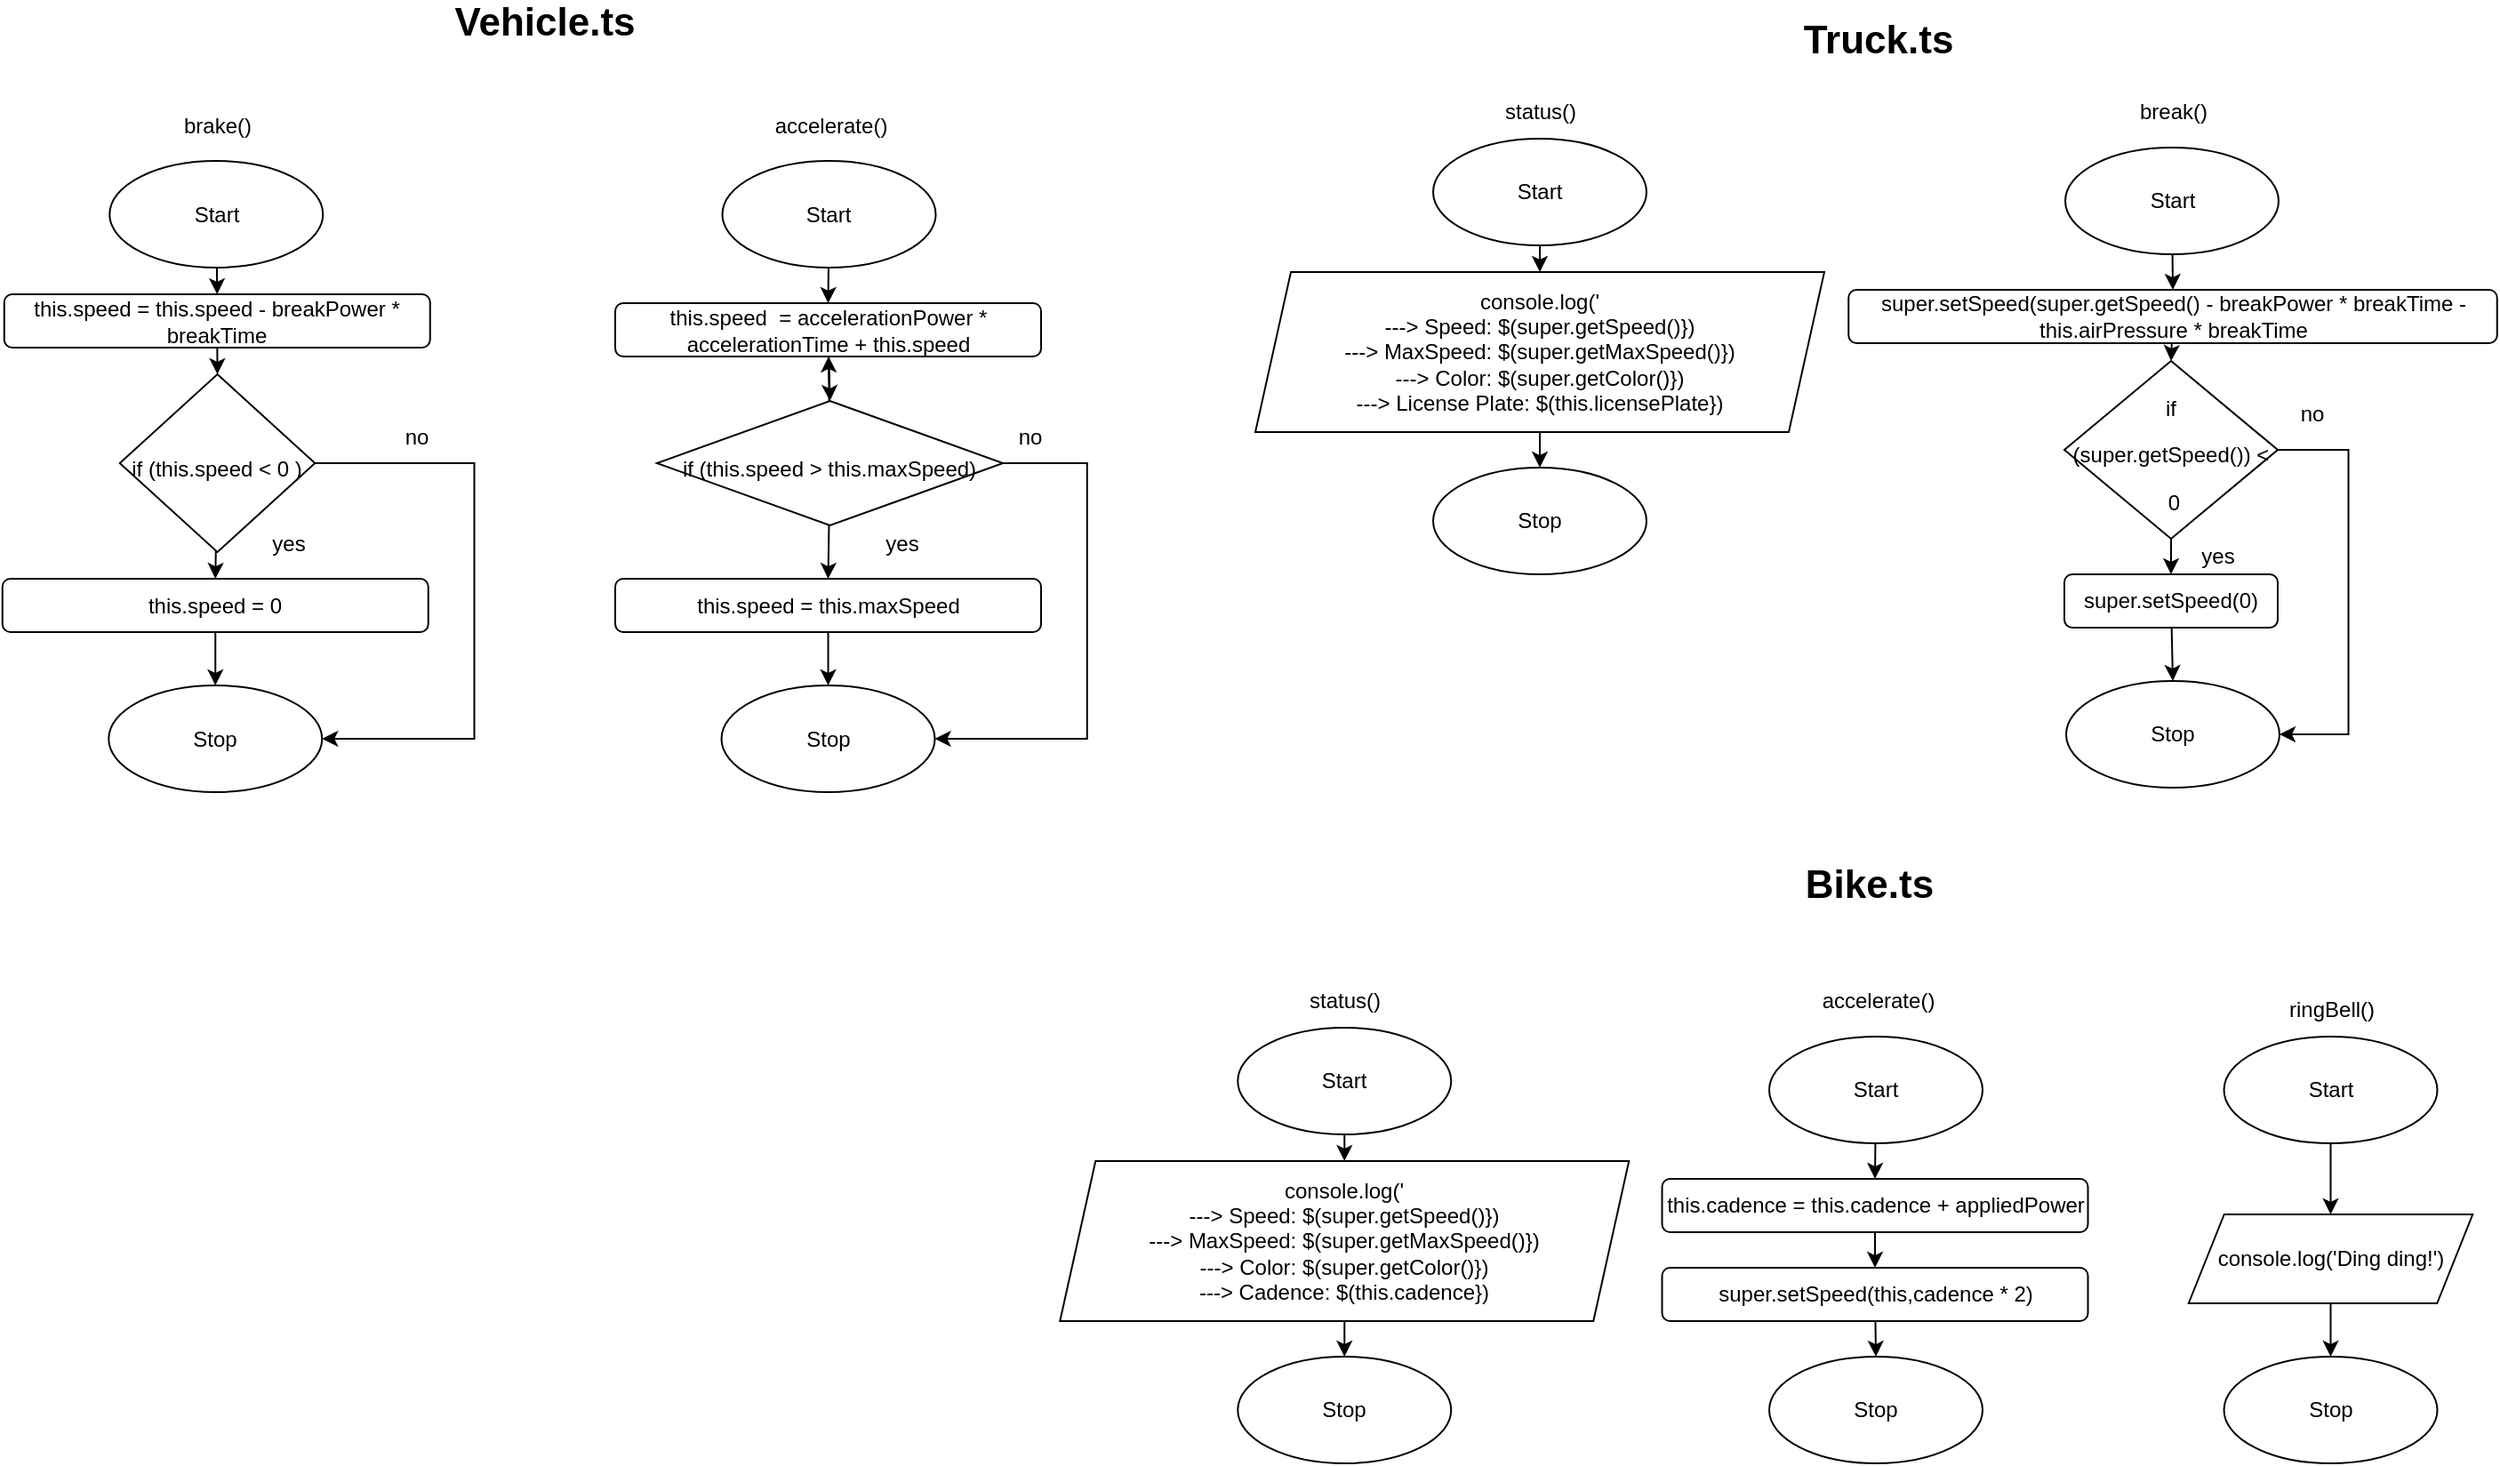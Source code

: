 <mxfile>
    <diagram id="bVoswQC8T6PlKmy4Bn8u" name="Page-1">
        <mxGraphModel dx="1901" dy="749" grid="1" gridSize="10" guides="1" tooltips="1" connect="1" arrows="1" fold="1" page="1" pageScale="1" pageWidth="827" pageHeight="1169" math="0" shadow="0">
            <root>
                <mxCell id="0"/>
                <mxCell id="1" parent="0"/>
                <mxCell id="535" style="edgeStyle=none;html=1;entryX=0.5;entryY=0;entryDx=0;entryDy=0;" parent="1" source="536" target="540" edge="1">
                    <mxGeometry relative="1" as="geometry"/>
                </mxCell>
                <mxCell id="536" value="Start" style="ellipse;whiteSpace=wrap;html=1;" parent="1" vertex="1">
                    <mxGeometry x="349.01" y="820" width="120" height="60" as="geometry"/>
                </mxCell>
                <mxCell id="537" value="Stop" style="ellipse;whiteSpace=wrap;html=1;" parent="1" vertex="1">
                    <mxGeometry x="349.01" y="1000" width="120" height="60" as="geometry"/>
                </mxCell>
                <mxCell id="538" value="accelerate()" style="text;html=1;align=center;verticalAlign=middle;resizable=0;points=[];autosize=1;strokeColor=none;fillColor=none;" parent="1" vertex="1">
                    <mxGeometry x="369.51" y="790" width="80" height="20" as="geometry"/>
                </mxCell>
                <mxCell id="539" style="edgeStyle=none;html=1;entryX=0.5;entryY=0;entryDx=0;entryDy=0;" parent="1" source="540" target="543" edge="1">
                    <mxGeometry relative="1" as="geometry"/>
                </mxCell>
                <mxCell id="540" value="this.cadence = this.cadence + appliedPower" style="rounded=1;whiteSpace=wrap;html=1;" parent="1" vertex="1">
                    <mxGeometry x="288.76" y="900" width="239.5" height="30" as="geometry"/>
                </mxCell>
                <mxCell id="541" value="&lt;font style=&quot;font-size: 22px&quot;&gt;&lt;b&gt;Bike.ts&lt;/b&gt;&lt;/font&gt;" style="text;html=1;align=center;verticalAlign=middle;resizable=0;points=[];autosize=1;strokeColor=none;fillColor=none;" parent="1" vertex="1">
                    <mxGeometry x="359.51" y="725" width="90" height="20" as="geometry"/>
                </mxCell>
                <mxCell id="542" style="edgeStyle=none;html=1;entryX=0.5;entryY=0;entryDx=0;entryDy=0;" parent="1" source="543" target="537" edge="1">
                    <mxGeometry relative="1" as="geometry"/>
                </mxCell>
                <mxCell id="543" value="super.setSpeed(this,cadence * 2)" style="rounded=1;whiteSpace=wrap;html=1;" parent="1" vertex="1">
                    <mxGeometry x="288.76" y="950" width="239.5" height="30" as="geometry"/>
                </mxCell>
                <mxCell id="544" style="edgeStyle=none;html=1;entryX=0.5;entryY=0;entryDx=0;entryDy=0;" parent="1" source="545" target="549" edge="1">
                    <mxGeometry relative="1" as="geometry"/>
                </mxCell>
                <mxCell id="545" value="Start" style="ellipse;whiteSpace=wrap;html=1;" parent="1" vertex="1">
                    <mxGeometry x="604.76" y="820" width="120" height="60" as="geometry"/>
                </mxCell>
                <mxCell id="546" value="Stop" style="ellipse;whiteSpace=wrap;html=1;" parent="1" vertex="1">
                    <mxGeometry x="604.76" y="1000" width="120" height="60" as="geometry"/>
                </mxCell>
                <mxCell id="547" value="ringBell()" style="text;html=1;align=center;verticalAlign=middle;resizable=0;points=[];autosize=1;strokeColor=none;fillColor=none;" parent="1" vertex="1">
                    <mxGeometry x="634.76" y="795" width="60" height="20" as="geometry"/>
                </mxCell>
                <mxCell id="548" style="edgeStyle=none;html=1;entryX=0.5;entryY=0;entryDx=0;entryDy=0;" parent="1" source="549" target="546" edge="1">
                    <mxGeometry relative="1" as="geometry"/>
                </mxCell>
                <mxCell id="549" value="console.log('Ding ding!')" style="shape=parallelogram;perimeter=parallelogramPerimeter;whiteSpace=wrap;html=1;fixedSize=1;" parent="1" vertex="1">
                    <mxGeometry x="584.88" y="920" width="159.75" height="50" as="geometry"/>
                </mxCell>
                <mxCell id="550" style="edgeStyle=none;html=1;entryX=0.5;entryY=0;entryDx=0;entryDy=0;" parent="1" source="551" target="555" edge="1">
                    <mxGeometry relative="1" as="geometry"/>
                </mxCell>
                <mxCell id="551" value="Start" style="ellipse;whiteSpace=wrap;html=1;" parent="1" vertex="1">
                    <mxGeometry x="50.13" y="815" width="120" height="60" as="geometry"/>
                </mxCell>
                <mxCell id="552" value="Stop" style="ellipse;whiteSpace=wrap;html=1;" parent="1" vertex="1">
                    <mxGeometry x="50.13" y="1000" width="120" height="60" as="geometry"/>
                </mxCell>
                <mxCell id="553" value="status()" style="text;html=1;align=center;verticalAlign=middle;resizable=0;points=[];autosize=1;strokeColor=none;fillColor=none;" parent="1" vertex="1">
                    <mxGeometry x="80.13" y="790" width="60" height="20" as="geometry"/>
                </mxCell>
                <mxCell id="554" style="edgeStyle=none;html=1;entryX=0.5;entryY=0;entryDx=0;entryDy=0;" parent="1" source="555" target="552" edge="1">
                    <mxGeometry relative="1" as="geometry"/>
                </mxCell>
                <mxCell id="555" value="console.log('&lt;br&gt;---&amp;gt; Speed: $(super.getSpeed()})&lt;br&gt;---&amp;gt; MaxSpeed: $(super.getMaxSpeed()})&lt;br&gt;---&amp;gt; Color: $(super.getColor()})&lt;br&gt;---&amp;gt; Cadence: $(this.cadence})" style="shape=parallelogram;perimeter=parallelogramPerimeter;whiteSpace=wrap;html=1;fixedSize=1;" parent="1" vertex="1">
                    <mxGeometry x="-49.87" y="890" width="320" height="90" as="geometry"/>
                </mxCell>
                <mxCell id="556" value="&lt;font style=&quot;font-size: 22px&quot;&gt;&lt;b&gt;Truck.ts&lt;/b&gt;&lt;/font&gt;" style="text;html=1;align=center;verticalAlign=middle;resizable=0;points=[];autosize=1;strokeColor=none;fillColor=none;" parent="1" vertex="1">
                    <mxGeometry x="359.51" y="250" width="100" height="20" as="geometry"/>
                </mxCell>
                <mxCell id="557" style="edgeStyle=none;html=1;entryX=0.5;entryY=0;entryDx=0;entryDy=0;" parent="1" source="558" target="562" edge="1">
                    <mxGeometry relative="1" as="geometry"/>
                </mxCell>
                <mxCell id="558" value="Start" style="ellipse;whiteSpace=wrap;html=1;" parent="1" vertex="1">
                    <mxGeometry x="515.5" y="320" width="120" height="60" as="geometry"/>
                </mxCell>
                <mxCell id="559" value="Stop" style="ellipse;whiteSpace=wrap;html=1;" parent="1" vertex="1">
                    <mxGeometry x="516" y="620" width="120" height="60" as="geometry"/>
                </mxCell>
                <mxCell id="560" value="break()" style="text;html=1;align=center;verticalAlign=middle;resizable=0;points=[];autosize=1;strokeColor=none;fillColor=none;" parent="1" vertex="1">
                    <mxGeometry x="551" y="290" width="50" height="20" as="geometry"/>
                </mxCell>
                <mxCell id="561" style="edgeStyle=none;html=1;entryX=0.5;entryY=0;entryDx=0;entryDy=0;fontSize=12;" parent="1" source="562" target="571" edge="1">
                    <mxGeometry relative="1" as="geometry"/>
                </mxCell>
                <mxCell id="562" value="super.setSpeed(super.getSpeed() - breakPower * breakTime - this.airPressure * breakTime" style="rounded=1;whiteSpace=wrap;html=1;" parent="1" vertex="1">
                    <mxGeometry x="393.63" y="400" width="364.75" height="30" as="geometry"/>
                </mxCell>
                <mxCell id="563" style="edgeStyle=none;html=1;entryX=0.5;entryY=0;entryDx=0;entryDy=0;" parent="1" source="564" target="568" edge="1">
                    <mxGeometry relative="1" as="geometry"/>
                </mxCell>
                <mxCell id="564" value="Start" style="ellipse;whiteSpace=wrap;html=1;" parent="1" vertex="1">
                    <mxGeometry x="160" y="315" width="120" height="60" as="geometry"/>
                </mxCell>
                <mxCell id="565" value="Stop" style="ellipse;whiteSpace=wrap;html=1;" parent="1" vertex="1">
                    <mxGeometry x="160" y="500" width="120" height="60" as="geometry"/>
                </mxCell>
                <mxCell id="566" value="status()" style="text;html=1;align=center;verticalAlign=middle;resizable=0;points=[];autosize=1;strokeColor=none;fillColor=none;" parent="1" vertex="1">
                    <mxGeometry x="190" y="290" width="60" height="20" as="geometry"/>
                </mxCell>
                <mxCell id="567" style="edgeStyle=none;html=1;entryX=0.5;entryY=0;entryDx=0;entryDy=0;" parent="1" source="568" target="565" edge="1">
                    <mxGeometry relative="1" as="geometry"/>
                </mxCell>
                <mxCell id="568" value="console.log('&lt;br&gt;---&amp;gt; Speed: $(super.getSpeed()})&lt;br&gt;---&amp;gt; MaxSpeed: $(super.getMaxSpeed()})&lt;br&gt;---&amp;gt; Color: $(super.getColor()})&lt;br&gt;---&amp;gt; License Plate: $(this.licensePlate})" style="shape=parallelogram;perimeter=parallelogramPerimeter;whiteSpace=wrap;html=1;fixedSize=1;" parent="1" vertex="1">
                    <mxGeometry x="60" y="390" width="320" height="90" as="geometry"/>
                </mxCell>
                <mxCell id="569" style="edgeStyle=none;html=1;entryX=0.5;entryY=0;entryDx=0;entryDy=0;fontSize=12;" parent="1" source="571" target="575" edge="1">
                    <mxGeometry relative="1" as="geometry"/>
                </mxCell>
                <mxCell id="570" style="edgeStyle=none;html=1;entryX=1;entryY=0.5;entryDx=0;entryDy=0;fontSize=12;rounded=0;" parent="1" source="571" target="559" edge="1">
                    <mxGeometry relative="1" as="geometry">
                        <Array as="points">
                            <mxPoint x="674.76" y="490"/>
                            <mxPoint x="674.76" y="650"/>
                        </Array>
                    </mxGeometry>
                </mxCell>
                <mxCell id="571" value="&lt;font style=&quot;font-size: 12px&quot;&gt;if &lt;br&gt;(super.getSpeed()) &amp;lt;&lt;br&gt;&amp;nbsp;0&lt;/font&gt;" style="rhombus;whiteSpace=wrap;html=1;fontSize=22;" parent="1" vertex="1">
                    <mxGeometry x="515" y="440" width="120" height="100" as="geometry"/>
                </mxCell>
                <mxCell id="572" value="no" style="text;html=1;align=center;verticalAlign=middle;resizable=0;points=[];autosize=1;strokeColor=none;fillColor=none;fontSize=12;" parent="1" vertex="1">
                    <mxGeometry x="639.39" y="460" width="30" height="20" as="geometry"/>
                </mxCell>
                <mxCell id="573" value="yes" style="text;html=1;align=center;verticalAlign=middle;resizable=0;points=[];autosize=1;strokeColor=none;fillColor=none;fontSize=12;" parent="1" vertex="1">
                    <mxGeometry x="586" y="540" width="30" height="20" as="geometry"/>
                </mxCell>
                <mxCell id="574" style="edgeStyle=none;html=1;entryX=0.5;entryY=0;entryDx=0;entryDy=0;fontSize=12;" parent="1" source="575" target="559" edge="1">
                    <mxGeometry relative="1" as="geometry"/>
                </mxCell>
                <mxCell id="575" value="super.setSpeed(0)" style="rounded=1;whiteSpace=wrap;html=1;fontSize=12;" parent="1" vertex="1">
                    <mxGeometry x="515" y="560" width="120" height="30" as="geometry"/>
                </mxCell>
                <mxCell id="576" style="edgeStyle=none;html=1;entryX=0.5;entryY=0;entryDx=0;entryDy=0;" parent="1" source="577" target="581" edge="1">
                    <mxGeometry relative="1" as="geometry"/>
                </mxCell>
                <mxCell id="577" value="Start" style="ellipse;whiteSpace=wrap;html=1;" parent="1" vertex="1">
                    <mxGeometry x="-239.74" y="327.5" width="120" height="60" as="geometry"/>
                </mxCell>
                <mxCell id="578" value="Stop" style="ellipse;whiteSpace=wrap;html=1;" parent="1" vertex="1">
                    <mxGeometry x="-240.24" y="622.5" width="120" height="60" as="geometry"/>
                </mxCell>
                <mxCell id="579" value="accelerate()" style="text;html=1;align=center;verticalAlign=middle;resizable=0;points=[];autosize=1;strokeColor=none;fillColor=none;" parent="1" vertex="1">
                    <mxGeometry x="-219.24" y="297.5" width="80" height="20" as="geometry"/>
                </mxCell>
                <mxCell id="580" style="edgeStyle=none;rounded=0;html=1;entryX=0.5;entryY=0;entryDx=0;entryDy=0;fontSize=12;" parent="1" source="581" target="586" edge="1">
                    <mxGeometry relative="1" as="geometry"/>
                </mxCell>
                <mxCell id="581" value="this.speed&amp;nbsp; = accelerationPower * accelerationTime + this.speed" style="rounded=1;whiteSpace=wrap;html=1;" parent="1" vertex="1">
                    <mxGeometry x="-299.99" y="407.5" width="239.5" height="30" as="geometry"/>
                </mxCell>
                <mxCell id="582" value="&lt;font style=&quot;font-size: 22px&quot;&gt;&lt;b&gt;Vehicle.ts&lt;/b&gt;&lt;/font&gt;" style="text;html=1;align=center;verticalAlign=middle;resizable=0;points=[];autosize=1;strokeColor=none;fillColor=none;" parent="1" vertex="1">
                    <mxGeometry x="-399.62" y="240" width="120" height="20" as="geometry"/>
                </mxCell>
                <mxCell id="583" value="" style="edgeStyle=none;rounded=0;html=1;fontSize=12;" parent="1" source="586" target="581" edge="1">
                    <mxGeometry relative="1" as="geometry"/>
                </mxCell>
                <mxCell id="584" style="edgeStyle=none;rounded=0;html=1;entryX=0.5;entryY=0;entryDx=0;entryDy=0;fontSize=12;" parent="1" source="586" target="588" edge="1">
                    <mxGeometry relative="1" as="geometry"/>
                </mxCell>
                <mxCell id="585" style="edgeStyle=none;rounded=0;html=1;entryX=1;entryY=0.5;entryDx=0;entryDy=0;fontSize=12;" parent="1" source="586" target="578" edge="1">
                    <mxGeometry relative="1" as="geometry">
                        <Array as="points">
                            <mxPoint x="-34.62" y="497.5"/>
                            <mxPoint x="-34.62" y="652.5"/>
                        </Array>
                    </mxGeometry>
                </mxCell>
                <mxCell id="586" value="&lt;font style=&quot;font-size: 12px&quot;&gt;if (this.speed &amp;gt; this.maxSpeed)&lt;br&gt;&lt;/font&gt;" style="rhombus;whiteSpace=wrap;html=1;fontSize=22;" parent="1" vertex="1">
                    <mxGeometry x="-276.55" y="462.5" width="194.62" height="70" as="geometry"/>
                </mxCell>
                <mxCell id="587" style="edgeStyle=none;rounded=0;html=1;entryX=0.5;entryY=0;entryDx=0;entryDy=0;fontSize=12;" parent="1" source="588" target="578" edge="1">
                    <mxGeometry relative="1" as="geometry"/>
                </mxCell>
                <mxCell id="588" value="this.speed = this.maxSpeed" style="rounded=1;whiteSpace=wrap;html=1;" parent="1" vertex="1">
                    <mxGeometry x="-299.99" y="562.5" width="239.5" height="30" as="geometry"/>
                </mxCell>
                <mxCell id="589" value="yes" style="text;html=1;align=center;verticalAlign=middle;resizable=0;points=[];autosize=1;strokeColor=none;fillColor=none;fontSize=12;" parent="1" vertex="1">
                    <mxGeometry x="-154.24" y="532.5" width="30" height="20" as="geometry"/>
                </mxCell>
                <mxCell id="590" value="no" style="text;html=1;align=center;verticalAlign=middle;resizable=0;points=[];autosize=1;strokeColor=none;fillColor=none;fontSize=12;" parent="1" vertex="1">
                    <mxGeometry x="-81.93" y="472.5" width="30" height="20" as="geometry"/>
                </mxCell>
                <mxCell id="591" style="edgeStyle=none;html=1;entryX=0.5;entryY=0;entryDx=0;entryDy=0;" parent="1" source="592" target="596" edge="1">
                    <mxGeometry relative="1" as="geometry"/>
                </mxCell>
                <mxCell id="592" value="Start" style="ellipse;whiteSpace=wrap;html=1;" parent="1" vertex="1">
                    <mxGeometry x="-584.37" y="327.5" width="120" height="60" as="geometry"/>
                </mxCell>
                <mxCell id="593" value="Stop" style="ellipse;whiteSpace=wrap;html=1;" parent="1" vertex="1">
                    <mxGeometry x="-584.87" y="622.5" width="120" height="60" as="geometry"/>
                </mxCell>
                <mxCell id="594" value="brake()" style="text;html=1;align=center;verticalAlign=middle;resizable=0;points=[];autosize=1;strokeColor=none;fillColor=none;" parent="1" vertex="1">
                    <mxGeometry x="-548.87" y="297.5" width="50" height="20" as="geometry"/>
                </mxCell>
                <mxCell id="595" style="edgeStyle=none;rounded=0;html=1;entryX=0.5;entryY=0;entryDx=0;entryDy=0;fontSize=12;" parent="1" source="596" target="599" edge="1">
                    <mxGeometry relative="1" as="geometry"/>
                </mxCell>
                <mxCell id="596" value="this.speed = this.speed - breakPower * breakTime" style="rounded=1;whiteSpace=wrap;html=1;" parent="1" vertex="1">
                    <mxGeometry x="-643.62" y="402.5" width="239.5" height="30" as="geometry"/>
                </mxCell>
                <mxCell id="597" style="edgeStyle=none;rounded=0;html=1;entryX=0.5;entryY=0;entryDx=0;entryDy=0;fontSize=12;" parent="1" source="599" target="601" edge="1">
                    <mxGeometry relative="1" as="geometry"/>
                </mxCell>
                <mxCell id="598" style="edgeStyle=none;rounded=0;html=1;entryX=1;entryY=0.5;entryDx=0;entryDy=0;fontSize=12;" parent="1" source="599" target="593" edge="1">
                    <mxGeometry relative="1" as="geometry">
                        <Array as="points">
                            <mxPoint x="-379.25" y="497.5"/>
                            <mxPoint x="-379.25" y="652.5"/>
                        </Array>
                    </mxGeometry>
                </mxCell>
                <mxCell id="599" value="&lt;font style=&quot;font-size: 12px&quot;&gt;if (this.speed &amp;lt; 0 )&lt;br&gt;&lt;/font&gt;" style="rhombus;whiteSpace=wrap;html=1;fontSize=22;" parent="1" vertex="1">
                    <mxGeometry x="-578.62" y="447.5" width="109.75" height="100" as="geometry"/>
                </mxCell>
                <mxCell id="600" style="edgeStyle=none;rounded=0;html=1;entryX=0.5;entryY=0;entryDx=0;entryDy=0;fontSize=12;" parent="1" source="601" target="593" edge="1">
                    <mxGeometry relative="1" as="geometry"/>
                </mxCell>
                <mxCell id="601" value="this.speed = 0" style="rounded=1;whiteSpace=wrap;html=1;" parent="1" vertex="1">
                    <mxGeometry x="-644.62" y="562.5" width="239.5" height="30" as="geometry"/>
                </mxCell>
                <mxCell id="602" value="yes" style="text;html=1;align=center;verticalAlign=middle;resizable=0;points=[];autosize=1;strokeColor=none;fillColor=none;fontSize=12;" parent="1" vertex="1">
                    <mxGeometry x="-498.87" y="532.5" width="30" height="20" as="geometry"/>
                </mxCell>
                <mxCell id="603" value="no" style="text;html=1;align=center;verticalAlign=middle;resizable=0;points=[];autosize=1;strokeColor=none;fillColor=none;fontSize=12;" parent="1" vertex="1">
                    <mxGeometry x="-426.56" y="472.5" width="30" height="20" as="geometry"/>
                </mxCell>
            </root>
        </mxGraphModel>
    </diagram>
</mxfile>